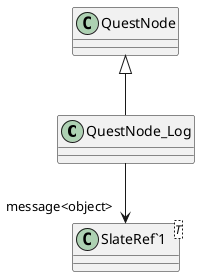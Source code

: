 @startuml
class QuestNode_Log {
}
class "SlateRef`1"<T> {
}
QuestNode <|-- QuestNode_Log
QuestNode_Log --> "message<object>" "SlateRef`1"
@enduml
